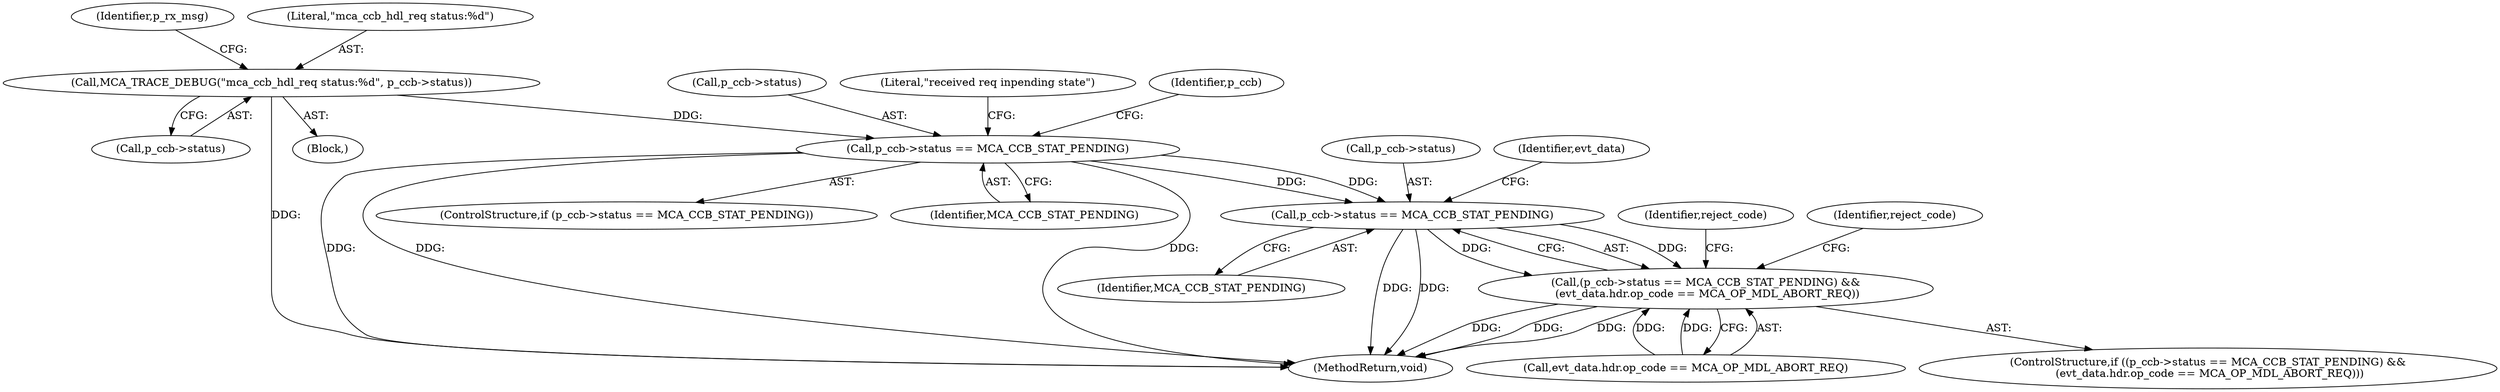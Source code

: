digraph "0_Android_5216e6120160b28d76e9ee4dff9995e772647511@pointer" {
"1000217" [label="(Call,p_ccb->status == MCA_CCB_STAT_PENDING)"];
"1000144" [label="(Call,MCA_TRACE_DEBUG(\"mca_ccb_hdl_req status:%d\", p_ccb->status))"];
"1000227" [label="(Call,p_ccb->status == MCA_CCB_STAT_PENDING)"];
"1000226" [label="(Call,(p_ccb->status == MCA_CCB_STAT_PENDING) &&\n (evt_data.hdr.op_code == MCA_OP_MDL_ABORT_REQ))"];
"1000218" [label="(Call,p_ccb->status)"];
"1000217" [label="(Call,p_ccb->status == MCA_CCB_STAT_PENDING)"];
"1000232" [label="(Call,evt_data.hdr.op_code == MCA_OP_MDL_ABORT_REQ)"];
"1000760" [label="(MethodReturn,void)"];
"1000216" [label="(ControlStructure,if (p_ccb->status == MCA_CCB_STAT_PENDING))"];
"1000235" [label="(Identifier,evt_data)"];
"1000224" [label="(Literal,\"received req inpending state\")"];
"1000115" [label="(Block,)"];
"1000144" [label="(Call,MCA_TRACE_DEBUG(\"mca_ccb_hdl_req status:%d\", p_ccb->status))"];
"1000241" [label="(Identifier,reject_code)"];
"1000226" [label="(Call,(p_ccb->status == MCA_CCB_STAT_PENDING) &&\n (evt_data.hdr.op_code == MCA_OP_MDL_ABORT_REQ))"];
"1000150" [label="(Identifier,p_rx_msg)"];
"1000284" [label="(Identifier,p_ccb)"];
"1000228" [label="(Call,p_ccb->status)"];
"1000227" [label="(Call,p_ccb->status == MCA_CCB_STAT_PENDING)"];
"1000231" [label="(Identifier,MCA_CCB_STAT_PENDING)"];
"1000225" [label="(ControlStructure,if ((p_ccb->status == MCA_CCB_STAT_PENDING) &&\n (evt_data.hdr.op_code == MCA_OP_MDL_ABORT_REQ)))"];
"1000146" [label="(Call,p_ccb->status)"];
"1000279" [label="(Identifier,reject_code)"];
"1000221" [label="(Identifier,MCA_CCB_STAT_PENDING)"];
"1000145" [label="(Literal,\"mca_ccb_hdl_req status:%d\")"];
"1000217" -> "1000216"  [label="AST: "];
"1000217" -> "1000221"  [label="CFG: "];
"1000218" -> "1000217"  [label="AST: "];
"1000221" -> "1000217"  [label="AST: "];
"1000224" -> "1000217"  [label="CFG: "];
"1000284" -> "1000217"  [label="CFG: "];
"1000217" -> "1000760"  [label="DDG: "];
"1000217" -> "1000760"  [label="DDG: "];
"1000217" -> "1000760"  [label="DDG: "];
"1000144" -> "1000217"  [label="DDG: "];
"1000217" -> "1000227"  [label="DDG: "];
"1000217" -> "1000227"  [label="DDG: "];
"1000144" -> "1000115"  [label="AST: "];
"1000144" -> "1000146"  [label="CFG: "];
"1000145" -> "1000144"  [label="AST: "];
"1000146" -> "1000144"  [label="AST: "];
"1000150" -> "1000144"  [label="CFG: "];
"1000144" -> "1000760"  [label="DDG: "];
"1000227" -> "1000226"  [label="AST: "];
"1000227" -> "1000231"  [label="CFG: "];
"1000228" -> "1000227"  [label="AST: "];
"1000231" -> "1000227"  [label="AST: "];
"1000235" -> "1000227"  [label="CFG: "];
"1000226" -> "1000227"  [label="CFG: "];
"1000227" -> "1000760"  [label="DDG: "];
"1000227" -> "1000760"  [label="DDG: "];
"1000227" -> "1000226"  [label="DDG: "];
"1000227" -> "1000226"  [label="DDG: "];
"1000226" -> "1000225"  [label="AST: "];
"1000226" -> "1000232"  [label="CFG: "];
"1000232" -> "1000226"  [label="AST: "];
"1000241" -> "1000226"  [label="CFG: "];
"1000279" -> "1000226"  [label="CFG: "];
"1000226" -> "1000760"  [label="DDG: "];
"1000226" -> "1000760"  [label="DDG: "];
"1000226" -> "1000760"  [label="DDG: "];
"1000232" -> "1000226"  [label="DDG: "];
"1000232" -> "1000226"  [label="DDG: "];
}
